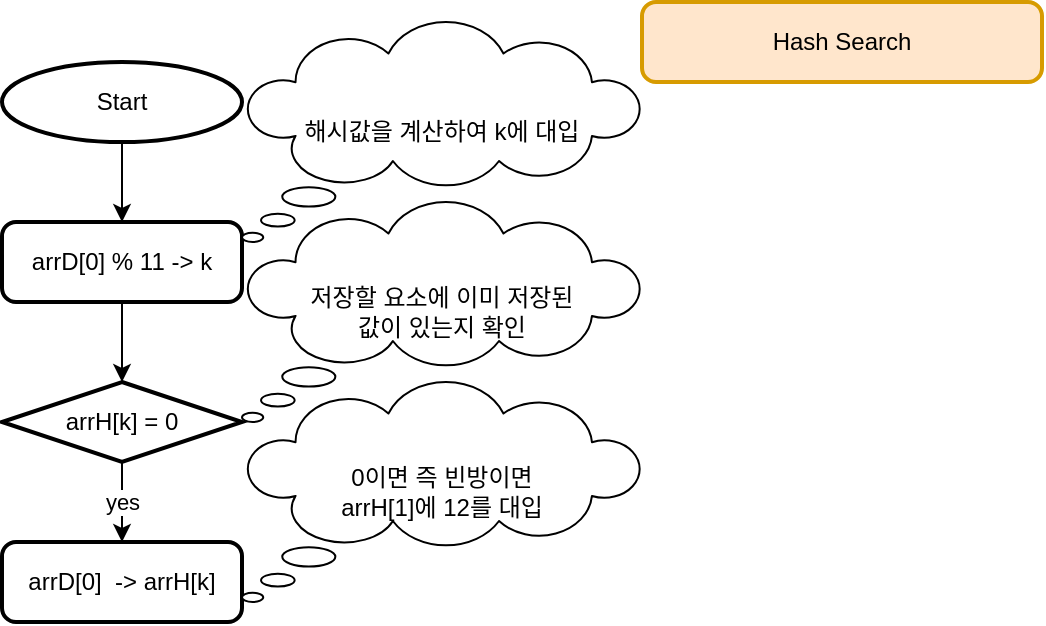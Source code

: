 <mxfile version="16.4.0" type="device"><diagram id="ki5lTVzahEHNXo4popDO" name="페이지-1"><mxGraphModel dx="1038" dy="649" grid="1" gridSize="10" guides="1" tooltips="1" connect="1" arrows="1" fold="1" page="1" pageScale="1" pageWidth="827" pageHeight="1169" math="0" shadow="0"><root><mxCell id="0"/><mxCell id="1" parent="0"/><mxCell id="dK7ZaiZlTbjbyXuq1q5K-1" value="Hash Search" style="rounded=1;whiteSpace=wrap;html=1;absoluteArcSize=1;arcSize=14;strokeWidth=2;fillColor=#ffe6cc;strokeColor=#d79b00;" vertex="1" parent="1"><mxGeometry x="360" y="10" width="200" height="40" as="geometry"/></mxCell><mxCell id="dK7ZaiZlTbjbyXuq1q5K-5" style="edgeStyle=orthogonalEdgeStyle;rounded=0;orthogonalLoop=1;jettySize=auto;html=1;entryX=0.5;entryY=0;entryDx=0;entryDy=0;" edge="1" parent="1" source="dK7ZaiZlTbjbyXuq1q5K-2" target="dK7ZaiZlTbjbyXuq1q5K-3"><mxGeometry relative="1" as="geometry"/></mxCell><mxCell id="dK7ZaiZlTbjbyXuq1q5K-2" value="Start" style="strokeWidth=2;html=1;shape=mxgraph.flowchart.start_2;whiteSpace=wrap;" vertex="1" parent="1"><mxGeometry x="40" y="40" width="120" height="40" as="geometry"/></mxCell><mxCell id="dK7ZaiZlTbjbyXuq1q5K-6" style="edgeStyle=orthogonalEdgeStyle;rounded=0;orthogonalLoop=1;jettySize=auto;html=1;entryX=0.5;entryY=0;entryDx=0;entryDy=0;entryPerimeter=0;" edge="1" parent="1" source="dK7ZaiZlTbjbyXuq1q5K-3" target="dK7ZaiZlTbjbyXuq1q5K-4"><mxGeometry relative="1" as="geometry"/></mxCell><mxCell id="dK7ZaiZlTbjbyXuq1q5K-3" value="arrD[0] % 11 -&amp;gt; k" style="rounded=1;whiteSpace=wrap;html=1;absoluteArcSize=1;arcSize=14;strokeWidth=2;" vertex="1" parent="1"><mxGeometry x="40" y="120" width="120" height="40" as="geometry"/></mxCell><mxCell id="dK7ZaiZlTbjbyXuq1q5K-8" value="yes" style="edgeStyle=orthogonalEdgeStyle;rounded=0;orthogonalLoop=1;jettySize=auto;html=1;entryX=0.5;entryY=0;entryDx=0;entryDy=0;" edge="1" parent="1" source="dK7ZaiZlTbjbyXuq1q5K-4" target="dK7ZaiZlTbjbyXuq1q5K-7"><mxGeometry relative="1" as="geometry"/></mxCell><mxCell id="dK7ZaiZlTbjbyXuq1q5K-4" value="arrH[k] = 0" style="strokeWidth=2;html=1;shape=mxgraph.flowchart.decision;whiteSpace=wrap;" vertex="1" parent="1"><mxGeometry x="40" y="200" width="120" height="40" as="geometry"/></mxCell><mxCell id="dK7ZaiZlTbjbyXuq1q5K-7" value="arrD[0]&amp;nbsp; -&amp;gt; arrH[k]" style="rounded=1;whiteSpace=wrap;html=1;absoluteArcSize=1;arcSize=14;strokeWidth=2;" vertex="1" parent="1"><mxGeometry x="40" y="280" width="120" height="40" as="geometry"/></mxCell><mxCell id="dK7ZaiZlTbjbyXuq1q5K-9" value="해시값을 계산하여 k에 대입&lt;br&gt;" style="whiteSpace=wrap;html=1;shape=mxgraph.basic.cloud_callout" vertex="1" parent="1"><mxGeometry x="160" y="20" width="200" height="110" as="geometry"/></mxCell><mxCell id="dK7ZaiZlTbjbyXuq1q5K-10" value="저장할 요소에 이미 저장된&lt;br&gt;값이 있는지 확인" style="whiteSpace=wrap;html=1;shape=mxgraph.basic.cloud_callout" vertex="1" parent="1"><mxGeometry x="160" y="110" width="200" height="110" as="geometry"/></mxCell><mxCell id="dK7ZaiZlTbjbyXuq1q5K-11" value="0이면 즉 빈방이면&lt;br&gt;arrH[1]에 12를 대입" style="whiteSpace=wrap;html=1;shape=mxgraph.basic.cloud_callout" vertex="1" parent="1"><mxGeometry x="160" y="200" width="200" height="110" as="geometry"/></mxCell></root></mxGraphModel></diagram></mxfile>